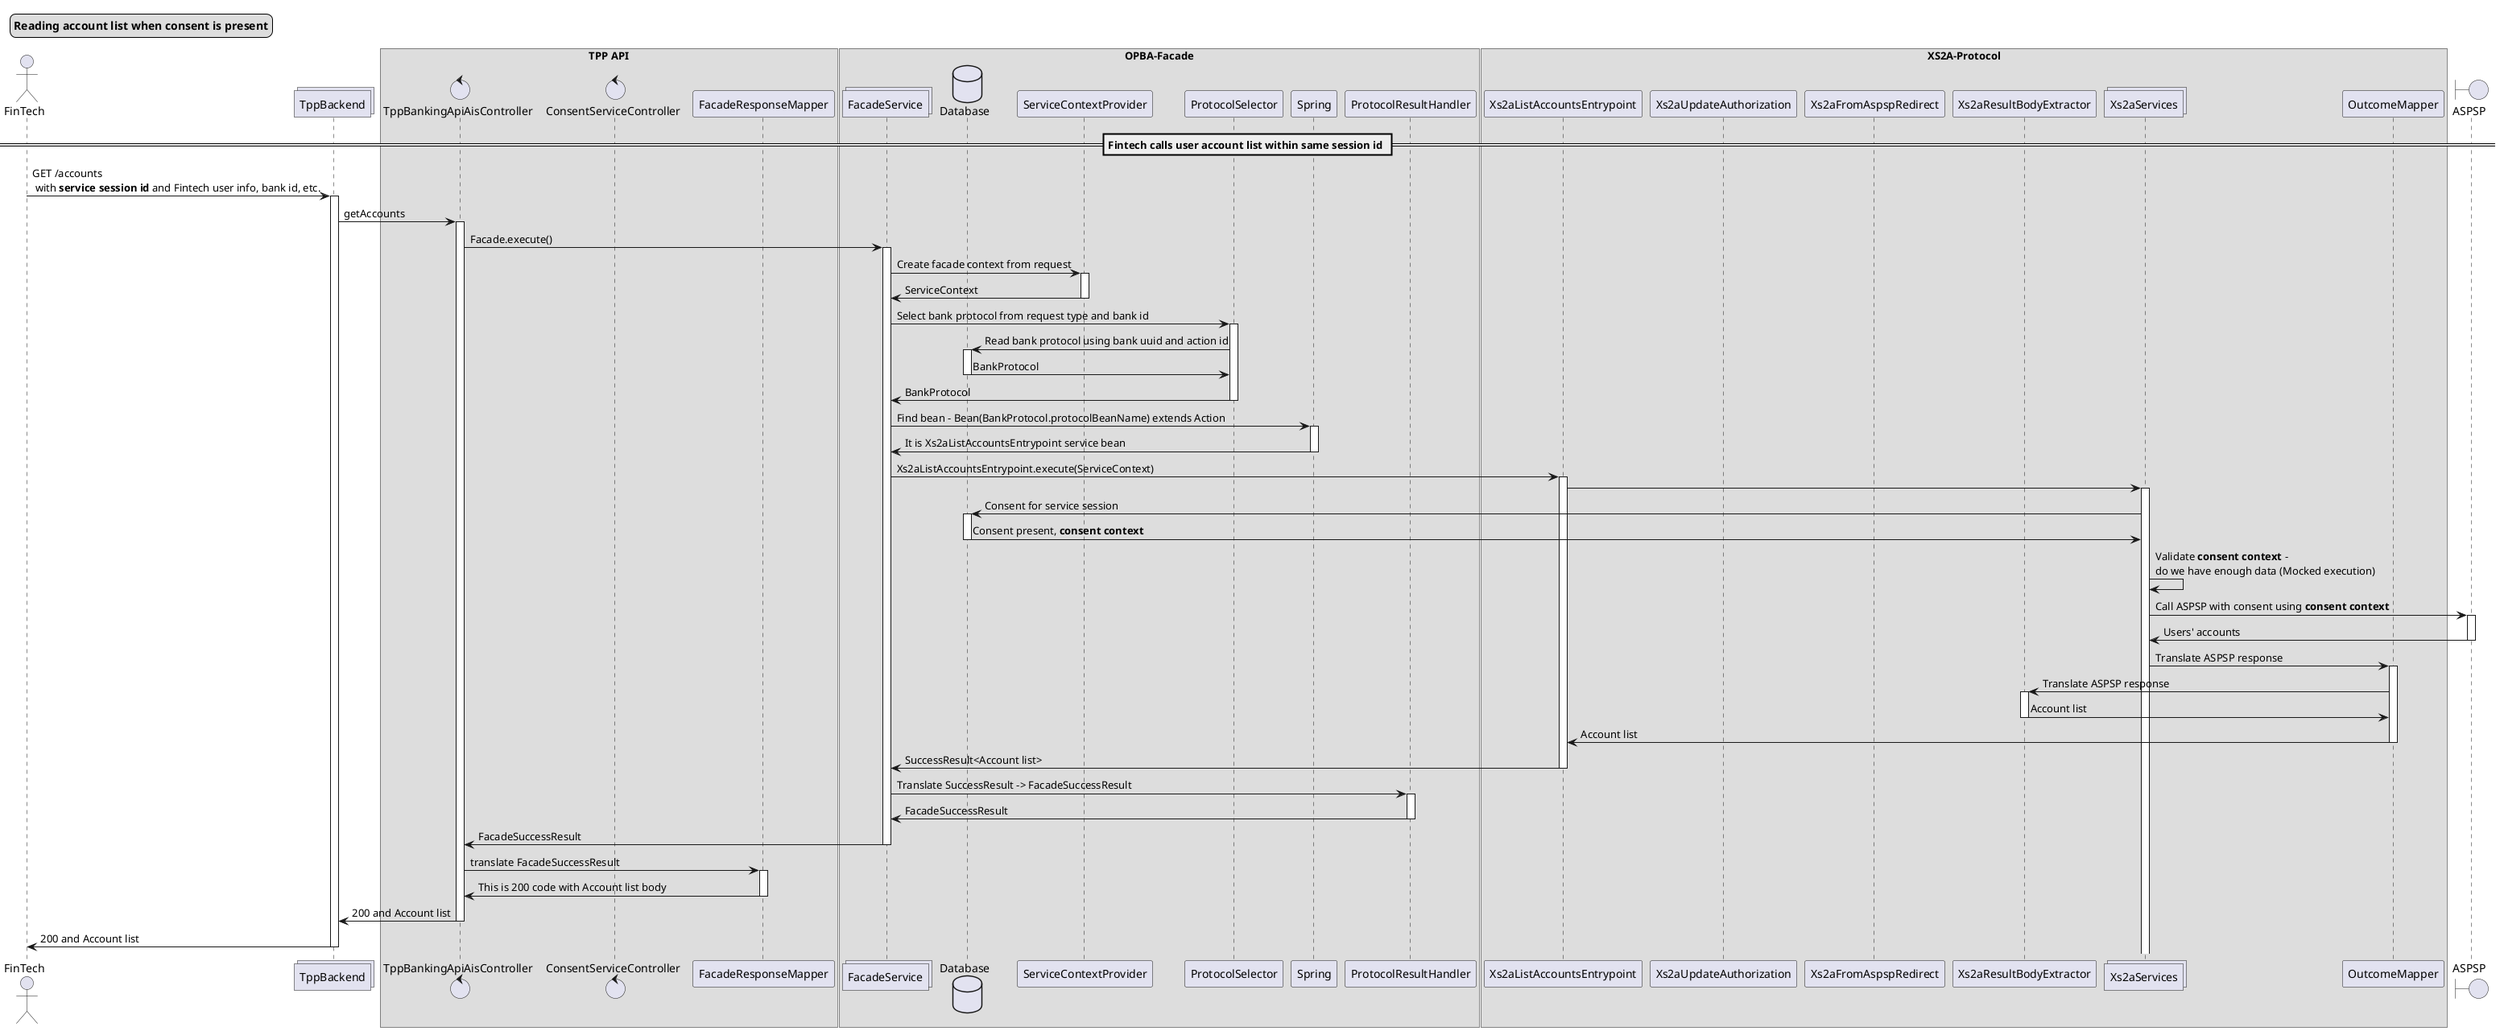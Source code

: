 @startuml
legend top left
  <b>Reading account list when consent is present</b>
endlegend

actor FinTech

collections TppBackend

box "TPP API"
control TppBankingApiAisController
control ConsentServiceController
participant FacadeResponseMapper
endbox

box "OPBA-Facade"
collections FacadeService
database Database
participant ServiceContextProvider
participant ProtocolSelector
participant Spring
participant ProtocolResultHandler
endbox

box "XS2A-Protocol"
participant Xs2aListAccountsEntrypoint
participant Xs2aUpdateAuthorization
participant Xs2aFromAspspRedirect
participant Xs2aResultBodyExtractor
collections Xs2aServices
participant OutcomeMapper
endbox

boundary ASPSP

== Fintech calls user account list within same session id ==

FinTech -> TppBackend ++ : GET /accounts\n with <b>service session id</b> and Fintech user info, bank id, etc.
TppBackend -> TppBankingApiAisController ++ : getAccounts
TppBankingApiAisController -> FacadeService ++ : Facade.execute()
FacadeService -> ServiceContextProvider ++ : Create facade context from request
FacadeService <- ServiceContextProvider -- : ServiceContext
FacadeService -> ProtocolSelector ++ : Select bank protocol from request type and bank id
ProtocolSelector -> Database ++ : Read bank protocol using bank uuid and action id
Database -> ProtocolSelector -- : BankProtocol
ProtocolSelector -> FacadeService -- : BankProtocol
FacadeService -> Spring ++ : Find bean - Bean(BankProtocol.protocolBeanName) extends Action
FacadeService <- Spring -- : It is Xs2aListAccountsEntrypoint service bean
FacadeService -> Xs2aListAccountsEntrypoint ++ : Xs2aListAccountsEntrypoint.execute(ServiceContext)
Xs2aListAccountsEntrypoint -> Xs2aServices ++
Xs2aServices -> Database ++ : Consent for service session
Xs2aServices <- Database -- : Consent present, <b>consent context</b>
Xs2aServices -> Xs2aServices : Validate <b>consent context</b> -\ndo we have enough data (Mocked execution)
Xs2aServices -> ASPSP ++ : Call ASPSP with consent using <b>consent context</b>
ASPSP -> Xs2aServices -- : Users' accounts
Xs2aServices -> OutcomeMapper ++ : Translate ASPSP response
OutcomeMapper -> Xs2aResultBodyExtractor ++: Translate ASPSP response
Xs2aResultBodyExtractor -> OutcomeMapper -- : Account list
OutcomeMapper -> Xs2aListAccountsEntrypoint -- : Account list
Xs2aListAccountsEntrypoint -> FacadeService -- : SuccessResult<Account list>
FacadeService -> ProtocolResultHandler ++ : Translate SuccessResult -> FacadeSuccessResult
ProtocolResultHandler -> FacadeService -- : FacadeSuccessResult
FacadeService -> TppBankingApiAisController -- : FacadeSuccessResult
TppBankingApiAisController -> FacadeResponseMapper ++ : translate FacadeSuccessResult
FacadeResponseMapper -> TppBankingApiAisController -- : This is 200 code with Account list body
TppBankingApiAisController -> TppBackend --: 200 and Account list
TppBackend -> FinTech -- : 200 and Account list
@enduml
